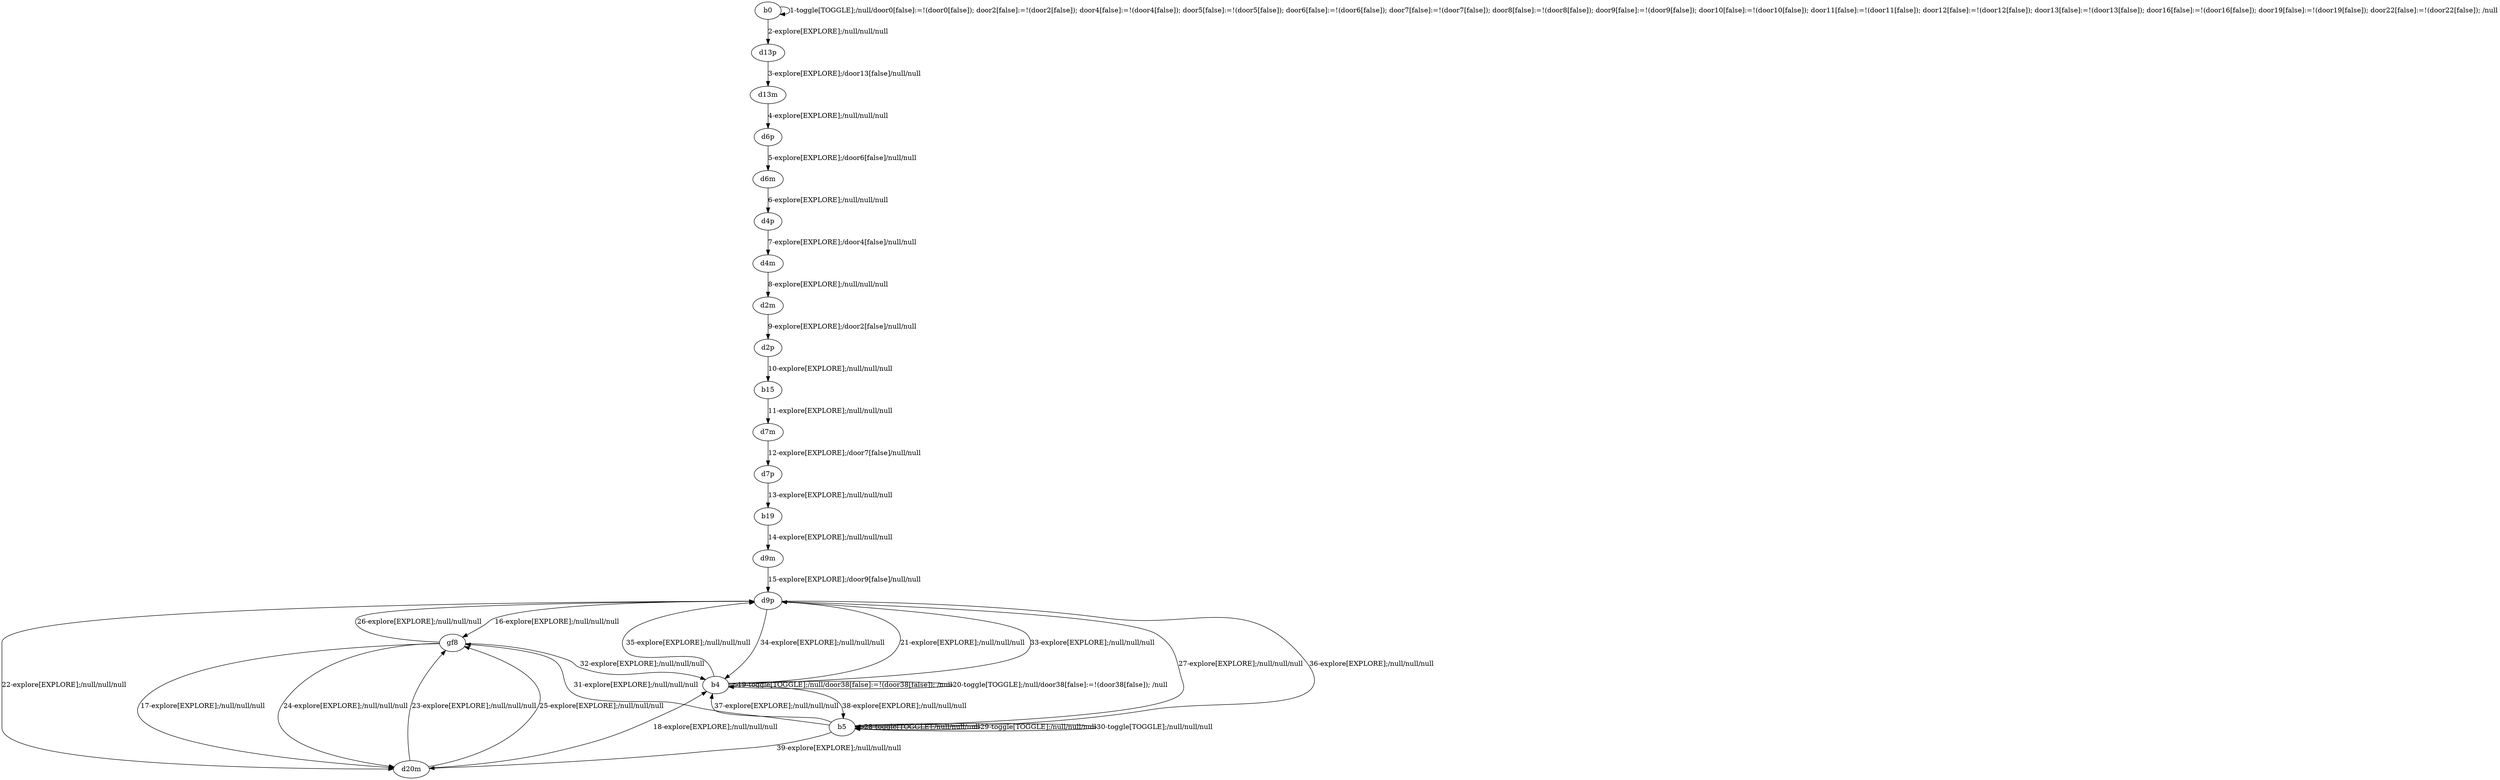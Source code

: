 # Total number of goals covered by this test: 2
# b4 --> b5
# b5 --> d20m

digraph g {
"b0" -> "b0" [label = "1-toggle[TOGGLE];/null/door0[false]:=!(door0[false]); door2[false]:=!(door2[false]); door4[false]:=!(door4[false]); door5[false]:=!(door5[false]); door6[false]:=!(door6[false]); door7[false]:=!(door7[false]); door8[false]:=!(door8[false]); door9[false]:=!(door9[false]); door10[false]:=!(door10[false]); door11[false]:=!(door11[false]); door12[false]:=!(door12[false]); door13[false]:=!(door13[false]); door16[false]:=!(door16[false]); door19[false]:=!(door19[false]); door22[false]:=!(door22[false]); /null"];
"b0" -> "d13p" [label = "2-explore[EXPLORE];/null/null/null"];
"d13p" -> "d13m" [label = "3-explore[EXPLORE];/door13[false]/null/null"];
"d13m" -> "d6p" [label = "4-explore[EXPLORE];/null/null/null"];
"d6p" -> "d6m" [label = "5-explore[EXPLORE];/door6[false]/null/null"];
"d6m" -> "d4p" [label = "6-explore[EXPLORE];/null/null/null"];
"d4p" -> "d4m" [label = "7-explore[EXPLORE];/door4[false]/null/null"];
"d4m" -> "d2m" [label = "8-explore[EXPLORE];/null/null/null"];
"d2m" -> "d2p" [label = "9-explore[EXPLORE];/door2[false]/null/null"];
"d2p" -> "b15" [label = "10-explore[EXPLORE];/null/null/null"];
"b15" -> "d7m" [label = "11-explore[EXPLORE];/null/null/null"];
"d7m" -> "d7p" [label = "12-explore[EXPLORE];/door7[false]/null/null"];
"d7p" -> "b19" [label = "13-explore[EXPLORE];/null/null/null"];
"b19" -> "d9m" [label = "14-explore[EXPLORE];/null/null/null"];
"d9m" -> "d9p" [label = "15-explore[EXPLORE];/door9[false]/null/null"];
"d9p" -> "gf8" [label = "16-explore[EXPLORE];/null/null/null"];
"gf8" -> "d20m" [label = "17-explore[EXPLORE];/null/null/null"];
"d20m" -> "b4" [label = "18-explore[EXPLORE];/null/null/null"];
"b4" -> "b4" [label = "19-toggle[TOGGLE];/null/door38[false]:=!(door38[false]); /null"];
"b4" -> "b4" [label = "20-toggle[TOGGLE];/null/door38[false]:=!(door38[false]); /null"];
"b4" -> "d9p" [label = "21-explore[EXPLORE];/null/null/null"];
"d9p" -> "d20m" [label = "22-explore[EXPLORE];/null/null/null"];
"d20m" -> "gf8" [label = "23-explore[EXPLORE];/null/null/null"];
"gf8" -> "d20m" [label = "24-explore[EXPLORE];/null/null/null"];
"d20m" -> "gf8" [label = "25-explore[EXPLORE];/null/null/null"];
"gf8" -> "d9p" [label = "26-explore[EXPLORE];/null/null/null"];
"d9p" -> "b5" [label = "27-explore[EXPLORE];/null/null/null"];
"b5" -> "b5" [label = "28-toggle[TOGGLE];/null/null/null"];
"b5" -> "b5" [label = "29-toggle[TOGGLE];/null/null/null"];
"b5" -> "b5" [label = "30-toggle[TOGGLE];/null/null/null"];
"b5" -> "gf8" [label = "31-explore[EXPLORE];/null/null/null"];
"gf8" -> "b4" [label = "32-explore[EXPLORE];/null/null/null"];
"b4" -> "d9p" [label = "33-explore[EXPLORE];/null/null/null"];
"d9p" -> "b4" [label = "34-explore[EXPLORE];/null/null/null"];
"b4" -> "d9p" [label = "35-explore[EXPLORE];/null/null/null"];
"d9p" -> "b5" [label = "36-explore[EXPLORE];/null/null/null"];
"b5" -> "b4" [label = "37-explore[EXPLORE];/null/null/null"];
"b4" -> "b5" [label = "38-explore[EXPLORE];/null/null/null"];
"b5" -> "d20m" [label = "39-explore[EXPLORE];/null/null/null"];
}